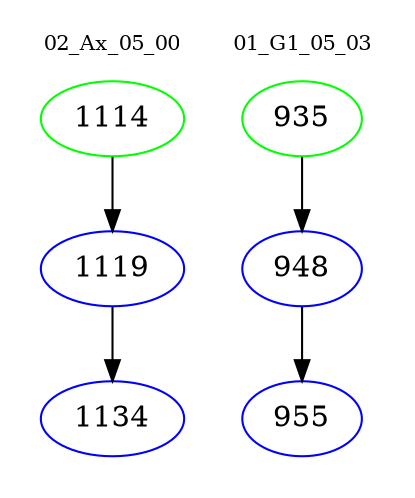 digraph{
subgraph cluster_0 {
color = white
label = "02_Ax_05_00";
fontsize=10;
T0_1114 [label="1114", color="green"]
T0_1114 -> T0_1119 [color="black"]
T0_1119 [label="1119", color="blue"]
T0_1119 -> T0_1134 [color="black"]
T0_1134 [label="1134", color="blue"]
}
subgraph cluster_1 {
color = white
label = "01_G1_05_03";
fontsize=10;
T1_935 [label="935", color="green"]
T1_935 -> T1_948 [color="black"]
T1_948 [label="948", color="blue"]
T1_948 -> T1_955 [color="black"]
T1_955 [label="955", color="blue"]
}
}
